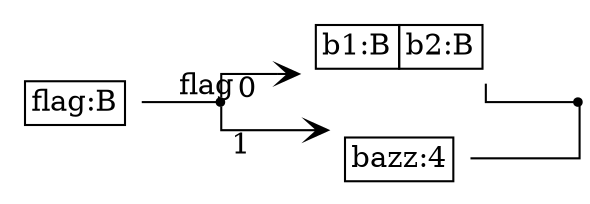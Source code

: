 digraph G {
  rankdir = LR;
  graph [splines=ortho];
  node [shape=plaintext];
  edge [arrowhead=vee];

  n0 [label=<
    <TABLE BORDER="0" CELLBORDER="1" CELLSPACING="0" TOOLTIP="Foo" HREF="#">
      <TR><TD>flag:B</TD></TR>
    </TABLE>
  >];
  n1 [shape=point];
  n2 [label=<
    <TABLE BORDER="0" CELLBORDER="1" CELLSPACING="0" TOOLTIP="Foo.baz" HREF="#">
      <TR><TD>b1:B</TD><TD>b2:B</TD></TR>
    </TABLE>
  >];
  n3 [label=<
    <TABLE BORDER="0" CELLBORDER="1" CELLSPACING="0" TOOLTIP="Foo.bazz" HREF="#">
      <TR><TD>bazz:4</TD></TR>
    </TABLE>
  >];
  n4 [shape=point];

  n0 -> n1 [arrowhead=none, xlabel="flag", tooltip="p => if (p) 1 else 0", href="#"];
  n1 -> n2 [xlabel="0"];
  n1 -> n3 [xlabel="1"];
  n2 -> n4 [arrowhead=none];
  n3 -> n4 [arrowhead=none];
}